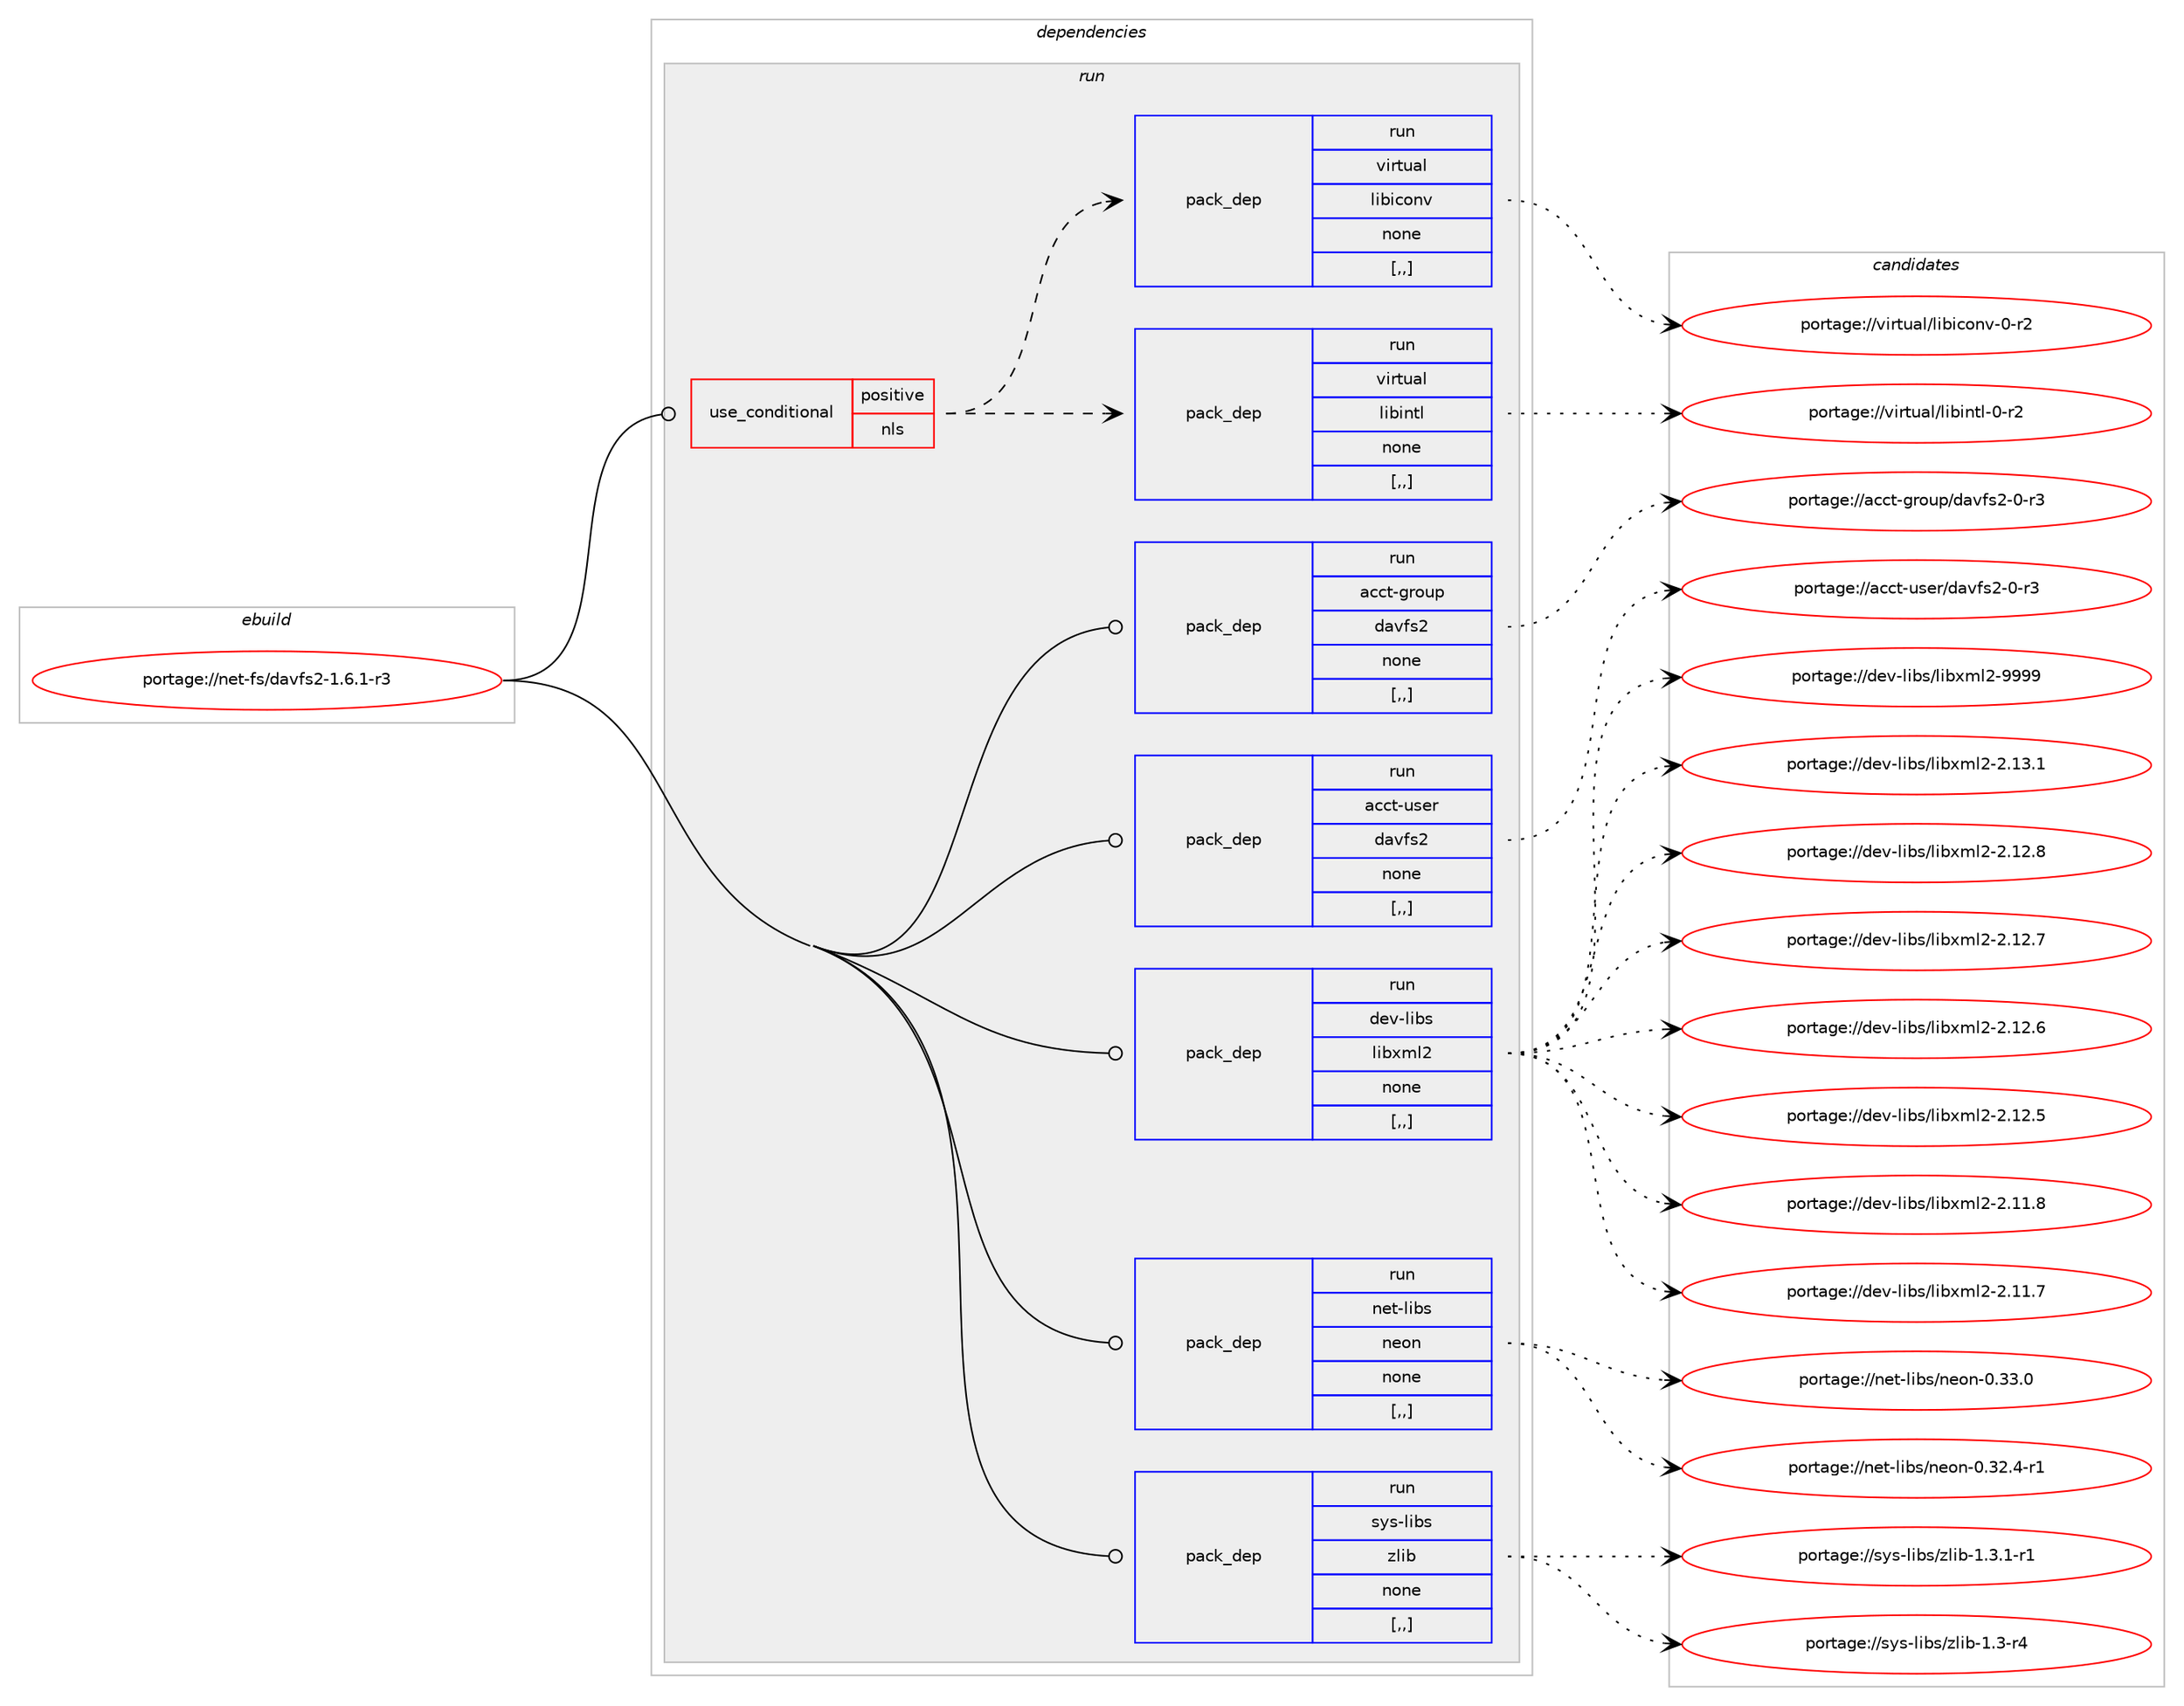 digraph prolog {

# *************
# Graph options
# *************

newrank=true;
concentrate=true;
compound=true;
graph [rankdir=LR,fontname=Helvetica,fontsize=10,ranksep=1.5];#, ranksep=2.5, nodesep=0.2];
edge  [arrowhead=vee];
node  [fontname=Helvetica,fontsize=10];

# **********
# The ebuild
# **********

subgraph cluster_leftcol {
color=gray;
label=<<i>ebuild</i>>;
id [label="portage://net-fs/davfs2-1.6.1-r3", color=red, width=4, href="../net-fs/davfs2-1.6.1-r3.svg"];
}

# ****************
# The dependencies
# ****************

subgraph cluster_midcol {
color=gray;
label=<<i>dependencies</i>>;
subgraph cluster_compile {
fillcolor="#eeeeee";
style=filled;
label=<<i>compile</i>>;
}
subgraph cluster_compileandrun {
fillcolor="#eeeeee";
style=filled;
label=<<i>compile and run</i>>;
}
subgraph cluster_run {
fillcolor="#eeeeee";
style=filled;
label=<<i>run</i>>;
subgraph cond89911 {
dependency346302 [label=<<TABLE BORDER="0" CELLBORDER="1" CELLSPACING="0" CELLPADDING="4"><TR><TD ROWSPAN="3" CELLPADDING="10">use_conditional</TD></TR><TR><TD>positive</TD></TR><TR><TD>nls</TD></TR></TABLE>>, shape=none, color=red];
subgraph pack253778 {
dependency346303 [label=<<TABLE BORDER="0" CELLBORDER="1" CELLSPACING="0" CELLPADDING="4" WIDTH="220"><TR><TD ROWSPAN="6" CELLPADDING="30">pack_dep</TD></TR><TR><TD WIDTH="110">run</TD></TR><TR><TD>virtual</TD></TR><TR><TD>libintl</TD></TR><TR><TD>none</TD></TR><TR><TD>[,,]</TD></TR></TABLE>>, shape=none, color=blue];
}
dependency346302:e -> dependency346303:w [weight=20,style="dashed",arrowhead="vee"];
subgraph pack253779 {
dependency346304 [label=<<TABLE BORDER="0" CELLBORDER="1" CELLSPACING="0" CELLPADDING="4" WIDTH="220"><TR><TD ROWSPAN="6" CELLPADDING="30">pack_dep</TD></TR><TR><TD WIDTH="110">run</TD></TR><TR><TD>virtual</TD></TR><TR><TD>libiconv</TD></TR><TR><TD>none</TD></TR><TR><TD>[,,]</TD></TR></TABLE>>, shape=none, color=blue];
}
dependency346302:e -> dependency346304:w [weight=20,style="dashed",arrowhead="vee"];
}
id:e -> dependency346302:w [weight=20,style="solid",arrowhead="odot"];
subgraph pack253780 {
dependency346305 [label=<<TABLE BORDER="0" CELLBORDER="1" CELLSPACING="0" CELLPADDING="4" WIDTH="220"><TR><TD ROWSPAN="6" CELLPADDING="30">pack_dep</TD></TR><TR><TD WIDTH="110">run</TD></TR><TR><TD>acct-group</TD></TR><TR><TD>davfs2</TD></TR><TR><TD>none</TD></TR><TR><TD>[,,]</TD></TR></TABLE>>, shape=none, color=blue];
}
id:e -> dependency346305:w [weight=20,style="solid",arrowhead="odot"];
subgraph pack253781 {
dependency346306 [label=<<TABLE BORDER="0" CELLBORDER="1" CELLSPACING="0" CELLPADDING="4" WIDTH="220"><TR><TD ROWSPAN="6" CELLPADDING="30">pack_dep</TD></TR><TR><TD WIDTH="110">run</TD></TR><TR><TD>acct-user</TD></TR><TR><TD>davfs2</TD></TR><TR><TD>none</TD></TR><TR><TD>[,,]</TD></TR></TABLE>>, shape=none, color=blue];
}
id:e -> dependency346306:w [weight=20,style="solid",arrowhead="odot"];
subgraph pack253782 {
dependency346307 [label=<<TABLE BORDER="0" CELLBORDER="1" CELLSPACING="0" CELLPADDING="4" WIDTH="220"><TR><TD ROWSPAN="6" CELLPADDING="30">pack_dep</TD></TR><TR><TD WIDTH="110">run</TD></TR><TR><TD>dev-libs</TD></TR><TR><TD>libxml2</TD></TR><TR><TD>none</TD></TR><TR><TD>[,,]</TD></TR></TABLE>>, shape=none, color=blue];
}
id:e -> dependency346307:w [weight=20,style="solid",arrowhead="odot"];
subgraph pack253783 {
dependency346308 [label=<<TABLE BORDER="0" CELLBORDER="1" CELLSPACING="0" CELLPADDING="4" WIDTH="220"><TR><TD ROWSPAN="6" CELLPADDING="30">pack_dep</TD></TR><TR><TD WIDTH="110">run</TD></TR><TR><TD>net-libs</TD></TR><TR><TD>neon</TD></TR><TR><TD>none</TD></TR><TR><TD>[,,]</TD></TR></TABLE>>, shape=none, color=blue];
}
id:e -> dependency346308:w [weight=20,style="solid",arrowhead="odot"];
subgraph pack253784 {
dependency346309 [label=<<TABLE BORDER="0" CELLBORDER="1" CELLSPACING="0" CELLPADDING="4" WIDTH="220"><TR><TD ROWSPAN="6" CELLPADDING="30">pack_dep</TD></TR><TR><TD WIDTH="110">run</TD></TR><TR><TD>sys-libs</TD></TR><TR><TD>zlib</TD></TR><TR><TD>none</TD></TR><TR><TD>[,,]</TD></TR></TABLE>>, shape=none, color=blue];
}
id:e -> dependency346309:w [weight=20,style="solid",arrowhead="odot"];
}
}

# **************
# The candidates
# **************

subgraph cluster_choices {
rank=same;
color=gray;
label=<<i>candidates</i>>;

subgraph choice253778 {
color=black;
nodesep=1;
choice11810511411611797108471081059810511011610845484511450 [label="portage://virtual/libintl-0-r2", color=red, width=4,href="../virtual/libintl-0-r2.svg"];
dependency346303:e -> choice11810511411611797108471081059810511011610845484511450:w [style=dotted,weight="100"];
}
subgraph choice253779 {
color=black;
nodesep=1;
choice1181051141161179710847108105981059911111011845484511450 [label="portage://virtual/libiconv-0-r2", color=red, width=4,href="../virtual/libiconv-0-r2.svg"];
dependency346304:e -> choice1181051141161179710847108105981059911111011845484511450:w [style=dotted,weight="100"];
}
subgraph choice253780 {
color=black;
nodesep=1;
choice9799991164510311411111711247100971181021155045484511451 [label="portage://acct-group/davfs2-0-r3", color=red, width=4,href="../acct-group/davfs2-0-r3.svg"];
dependency346305:e -> choice9799991164510311411111711247100971181021155045484511451:w [style=dotted,weight="100"];
}
subgraph choice253781 {
color=black;
nodesep=1;
choice9799991164511711510111447100971181021155045484511451 [label="portage://acct-user/davfs2-0-r3", color=red, width=4,href="../acct-user/davfs2-0-r3.svg"];
dependency346306:e -> choice9799991164511711510111447100971181021155045484511451:w [style=dotted,weight="100"];
}
subgraph choice253782 {
color=black;
nodesep=1;
choice10010111845108105981154710810598120109108504557575757 [label="portage://dev-libs/libxml2-9999", color=red, width=4,href="../dev-libs/libxml2-9999.svg"];
choice100101118451081059811547108105981201091085045504649514649 [label="portage://dev-libs/libxml2-2.13.1", color=red, width=4,href="../dev-libs/libxml2-2.13.1.svg"];
choice100101118451081059811547108105981201091085045504649504656 [label="portage://dev-libs/libxml2-2.12.8", color=red, width=4,href="../dev-libs/libxml2-2.12.8.svg"];
choice100101118451081059811547108105981201091085045504649504655 [label="portage://dev-libs/libxml2-2.12.7", color=red, width=4,href="../dev-libs/libxml2-2.12.7.svg"];
choice100101118451081059811547108105981201091085045504649504654 [label="portage://dev-libs/libxml2-2.12.6", color=red, width=4,href="../dev-libs/libxml2-2.12.6.svg"];
choice100101118451081059811547108105981201091085045504649504653 [label="portage://dev-libs/libxml2-2.12.5", color=red, width=4,href="../dev-libs/libxml2-2.12.5.svg"];
choice100101118451081059811547108105981201091085045504649494656 [label="portage://dev-libs/libxml2-2.11.8", color=red, width=4,href="../dev-libs/libxml2-2.11.8.svg"];
choice100101118451081059811547108105981201091085045504649494655 [label="portage://dev-libs/libxml2-2.11.7", color=red, width=4,href="../dev-libs/libxml2-2.11.7.svg"];
dependency346307:e -> choice10010111845108105981154710810598120109108504557575757:w [style=dotted,weight="100"];
dependency346307:e -> choice100101118451081059811547108105981201091085045504649514649:w [style=dotted,weight="100"];
dependency346307:e -> choice100101118451081059811547108105981201091085045504649504656:w [style=dotted,weight="100"];
dependency346307:e -> choice100101118451081059811547108105981201091085045504649504655:w [style=dotted,weight="100"];
dependency346307:e -> choice100101118451081059811547108105981201091085045504649504654:w [style=dotted,weight="100"];
dependency346307:e -> choice100101118451081059811547108105981201091085045504649504653:w [style=dotted,weight="100"];
dependency346307:e -> choice100101118451081059811547108105981201091085045504649494656:w [style=dotted,weight="100"];
dependency346307:e -> choice100101118451081059811547108105981201091085045504649494655:w [style=dotted,weight="100"];
}
subgraph choice253783 {
color=black;
nodesep=1;
choice11010111645108105981154711010111111045484651514648 [label="portage://net-libs/neon-0.33.0", color=red, width=4,href="../net-libs/neon-0.33.0.svg"];
choice110101116451081059811547110101111110454846515046524511449 [label="portage://net-libs/neon-0.32.4-r1", color=red, width=4,href="../net-libs/neon-0.32.4-r1.svg"];
dependency346308:e -> choice11010111645108105981154711010111111045484651514648:w [style=dotted,weight="100"];
dependency346308:e -> choice110101116451081059811547110101111110454846515046524511449:w [style=dotted,weight="100"];
}
subgraph choice253784 {
color=black;
nodesep=1;
choice115121115451081059811547122108105984549465146494511449 [label="portage://sys-libs/zlib-1.3.1-r1", color=red, width=4,href="../sys-libs/zlib-1.3.1-r1.svg"];
choice11512111545108105981154712210810598454946514511452 [label="portage://sys-libs/zlib-1.3-r4", color=red, width=4,href="../sys-libs/zlib-1.3-r4.svg"];
dependency346309:e -> choice115121115451081059811547122108105984549465146494511449:w [style=dotted,weight="100"];
dependency346309:e -> choice11512111545108105981154712210810598454946514511452:w [style=dotted,weight="100"];
}
}

}
